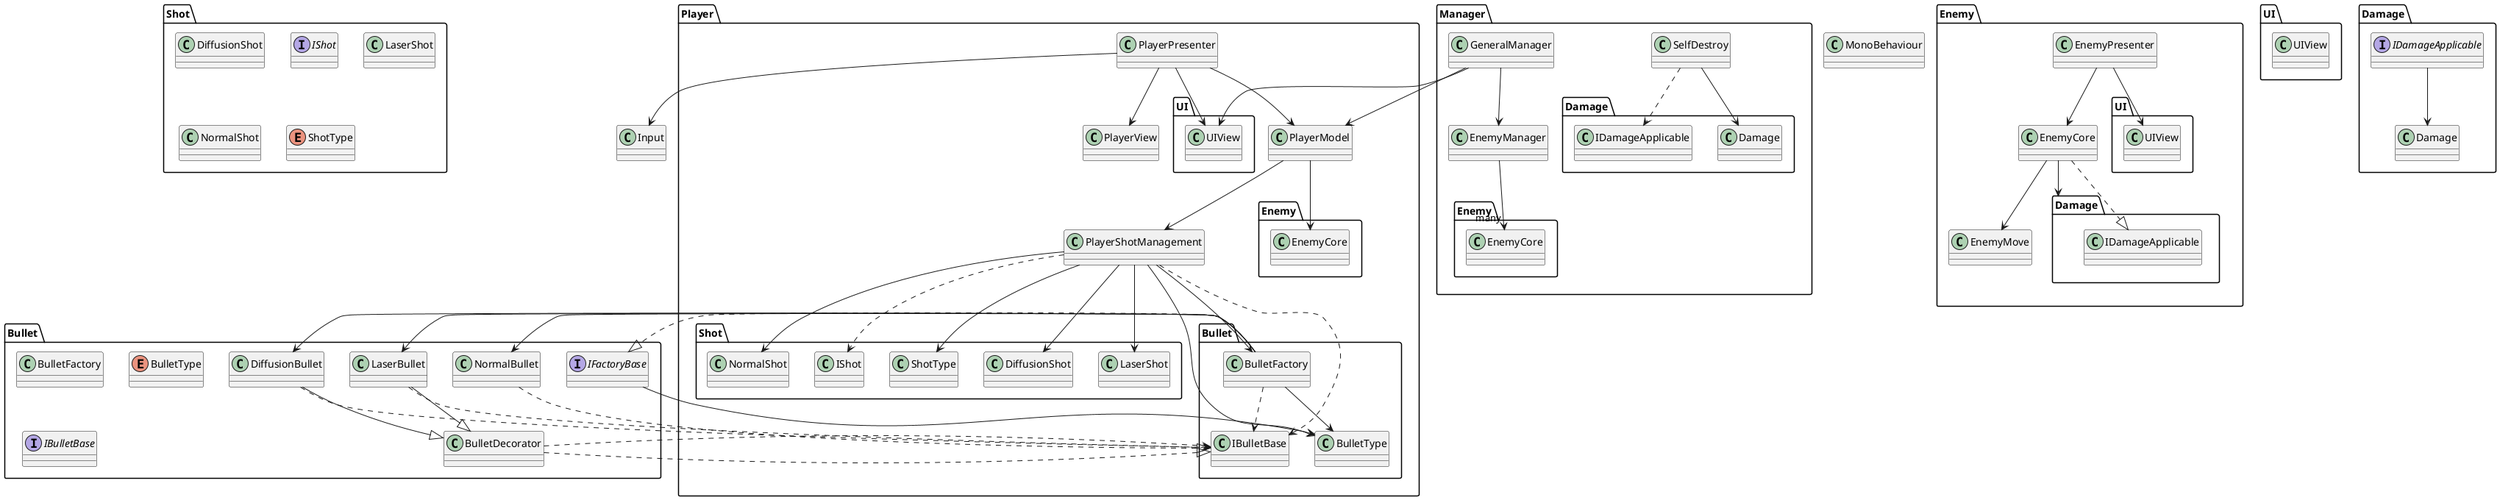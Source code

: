 ﻿@startuml
class MonoBehaviour
class Input



namespace Player {
PlayerModel -->PlayerShotManagement
PlayerModel --> Enemy.EnemyCore
PlayerPresenter --> PlayerModel
PlayerPresenter --> PlayerView
PlayerPresenter --> UI.UIView
PlayerPresenter --> .Input
PlayerShotManagement ..> Shot.IShot
PlayerShotManagement --> Shot.NormalShot
PlayerShotManagement --> Shot.LaserShot
PlayerShotManagement --> Shot.DiffusionShot
PlayerShotManagement --> Bullet.BulletFactory
PlayerShotManagement ..> Bullet.IBulletBase
PlayerShotManagement --> Bullet.BulletType
PlayerShotManagement --> Shot.ShotType

class PlayerModel
class PlayerPresenter
class PlayerShotManagement
class PlayerView
}
namespace Manager{
EnemyManager --> "many" Enemy.EnemyCore
GeneralManager --> EnemyManager
GeneralManager --> Player.PlayerModel
GeneralManager --> UIView
SelfDestroy --> Damage.Damage
SelfDestroy ..> Damage.IDamageApplicable


class EnemyManager
class GeneralManager
class SelfDestroy 
}

namespace Enemy{
EnemyCore ..|> Damage.IDamageApplicable
EnemyCore --> EnemyMove
EnemyCore --> Damage
EnemyPresenter --> EnemyCore
EnemyPresenter -->UI.UIView


class EnemyCore
class EnemyMove
class EnemyPresenter
}

namespace Shot{
class DiffusionShot
interface IShot
class LaserShot
class NormalShot
enum ShotType
}

namespace Bullet{
BulletDecorator ..|> IBulletBase
BulletDecorator ..> IBulletBase
BulletFactory ..|> IFactoryBase
BulletFactory --> NormalBullet
BulletFactory --> LaserBullet
BulletFactory --> DiffusionBullet
BulletFactory --> BulletType
BulletFactory ..> IBulletBase
DiffusionBullet --|> BulletDecorator
DiffusionBullet ..> IBulletBase
IFactoryBase -->BulletType
LaserBullet --|> BulletDecorator
LaserBullet ..> IBulletBase
NormalBullet ..|> IBulletBase


class BulletDecorator
class BulletFactory
enum BulletType
class DiffusionBullet
interface IBulletBase
interface IFactoryBase
class LaserBullet
class NormalBullet
}

namespace UI{
class UIView
}

namespace Damage{
IDamageApplicable -->Damage

class Damage 
interface IDamageApplicable
}
@enduml